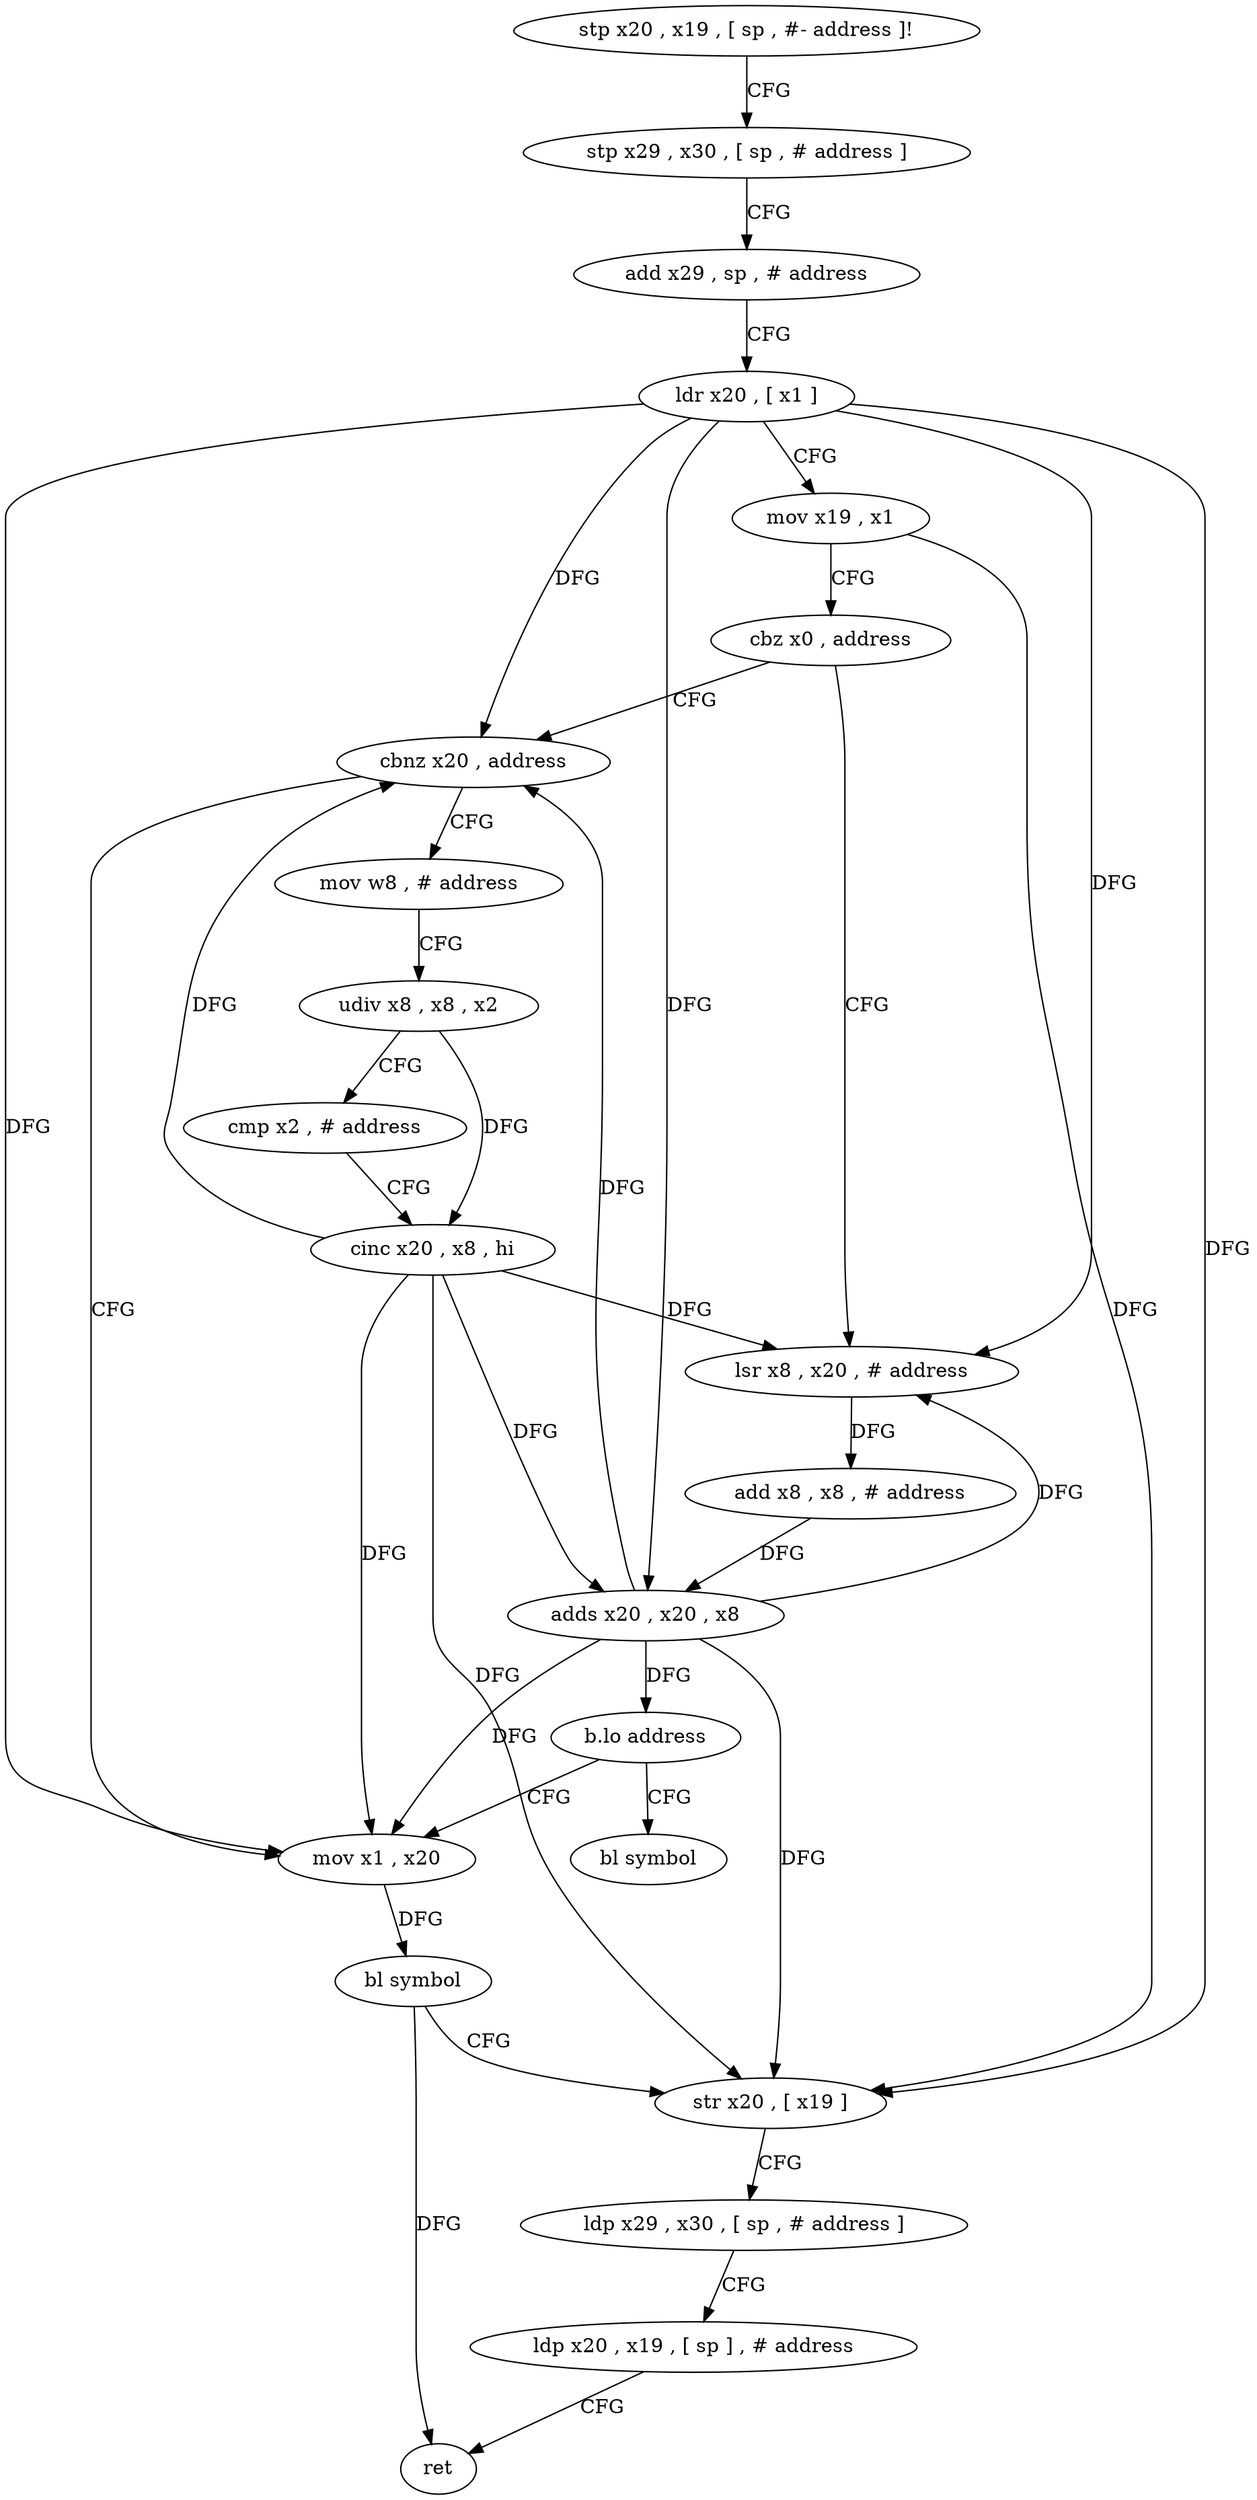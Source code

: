 digraph "func" {
"4215460" [label = "stp x20 , x19 , [ sp , #- address ]!" ]
"4215464" [label = "stp x29 , x30 , [ sp , # address ]" ]
"4215468" [label = "add x29 , sp , # address" ]
"4215472" [label = "ldr x20 , [ x1 ]" ]
"4215476" [label = "mov x19 , x1" ]
"4215480" [label = "cbz x0 , address" ]
"4215504" [label = "cbnz x20 , address" ]
"4215484" [label = "lsr x8 , x20 , # address" ]
"4215524" [label = "mov x1 , x20" ]
"4215508" [label = "mov w8 , # address" ]
"4215488" [label = "add x8 , x8 , # address" ]
"4215492" [label = "adds x20 , x20 , x8" ]
"4215496" [label = "b.lo address" ]
"4215500" [label = "bl symbol" ]
"4215528" [label = "bl symbol" ]
"4215532" [label = "str x20 , [ x19 ]" ]
"4215536" [label = "ldp x29 , x30 , [ sp , # address ]" ]
"4215540" [label = "ldp x20 , x19 , [ sp ] , # address" ]
"4215544" [label = "ret" ]
"4215512" [label = "udiv x8 , x8 , x2" ]
"4215516" [label = "cmp x2 , # address" ]
"4215520" [label = "cinc x20 , x8 , hi" ]
"4215460" -> "4215464" [ label = "CFG" ]
"4215464" -> "4215468" [ label = "CFG" ]
"4215468" -> "4215472" [ label = "CFG" ]
"4215472" -> "4215476" [ label = "CFG" ]
"4215472" -> "4215504" [ label = "DFG" ]
"4215472" -> "4215484" [ label = "DFG" ]
"4215472" -> "4215492" [ label = "DFG" ]
"4215472" -> "4215524" [ label = "DFG" ]
"4215472" -> "4215532" [ label = "DFG" ]
"4215476" -> "4215480" [ label = "CFG" ]
"4215476" -> "4215532" [ label = "DFG" ]
"4215480" -> "4215504" [ label = "CFG" ]
"4215480" -> "4215484" [ label = "CFG" ]
"4215504" -> "4215524" [ label = "CFG" ]
"4215504" -> "4215508" [ label = "CFG" ]
"4215484" -> "4215488" [ label = "DFG" ]
"4215524" -> "4215528" [ label = "DFG" ]
"4215508" -> "4215512" [ label = "CFG" ]
"4215488" -> "4215492" [ label = "DFG" ]
"4215492" -> "4215496" [ label = "DFG" ]
"4215492" -> "4215504" [ label = "DFG" ]
"4215492" -> "4215484" [ label = "DFG" ]
"4215492" -> "4215524" [ label = "DFG" ]
"4215492" -> "4215532" [ label = "DFG" ]
"4215496" -> "4215524" [ label = "CFG" ]
"4215496" -> "4215500" [ label = "CFG" ]
"4215528" -> "4215532" [ label = "CFG" ]
"4215528" -> "4215544" [ label = "DFG" ]
"4215532" -> "4215536" [ label = "CFG" ]
"4215536" -> "4215540" [ label = "CFG" ]
"4215540" -> "4215544" [ label = "CFG" ]
"4215512" -> "4215516" [ label = "CFG" ]
"4215512" -> "4215520" [ label = "DFG" ]
"4215516" -> "4215520" [ label = "CFG" ]
"4215520" -> "4215524" [ label = "DFG" ]
"4215520" -> "4215504" [ label = "DFG" ]
"4215520" -> "4215484" [ label = "DFG" ]
"4215520" -> "4215492" [ label = "DFG" ]
"4215520" -> "4215532" [ label = "DFG" ]
}
